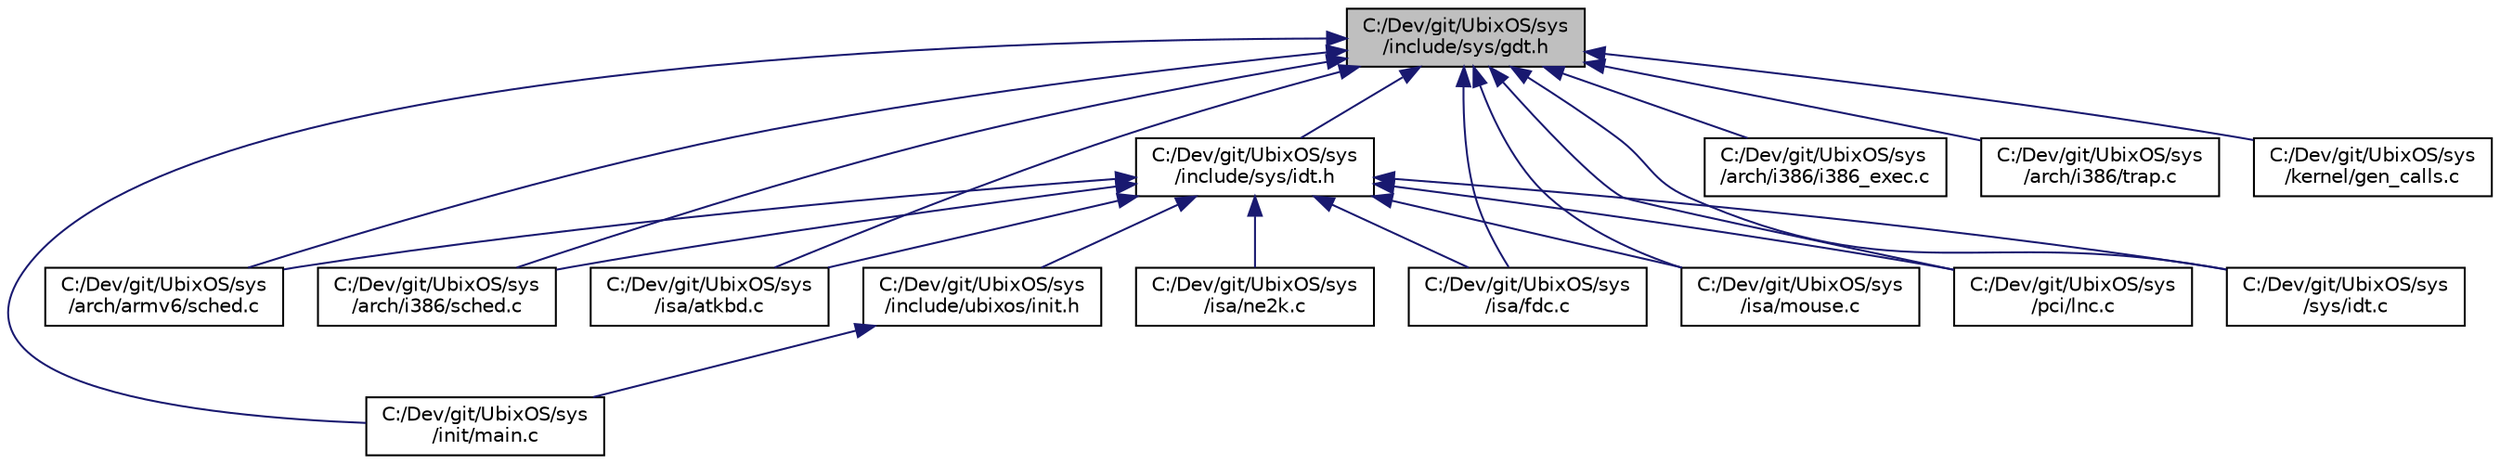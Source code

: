 digraph "C:/Dev/git/UbixOS/sys/include/sys/gdt.h"
{
 // LATEX_PDF_SIZE
  edge [fontname="Helvetica",fontsize="10",labelfontname="Helvetica",labelfontsize="10"];
  node [fontname="Helvetica",fontsize="10",shape=record];
  Node1 [label="C:/Dev/git/UbixOS/sys\l/include/sys/gdt.h",height=0.2,width=0.4,color="black", fillcolor="grey75", style="filled", fontcolor="black",tooltip=" "];
  Node1 -> Node2 [dir="back",color="midnightblue",fontsize="10",style="solid",fontname="Helvetica"];
  Node2 [label="C:/Dev/git/UbixOS/sys\l/arch/armv6/sched.c",height=0.2,width=0.4,color="black", fillcolor="white", style="filled",URL="$armv6_2sched_8c.html",tooltip=" "];
  Node1 -> Node3 [dir="back",color="midnightblue",fontsize="10",style="solid",fontname="Helvetica"];
  Node3 [label="C:/Dev/git/UbixOS/sys\l/arch/i386/i386_exec.c",height=0.2,width=0.4,color="black", fillcolor="white", style="filled",URL="$i386__exec_8c.html",tooltip=" "];
  Node1 -> Node4 [dir="back",color="midnightblue",fontsize="10",style="solid",fontname="Helvetica"];
  Node4 [label="C:/Dev/git/UbixOS/sys\l/arch/i386/sched.c",height=0.2,width=0.4,color="black", fillcolor="white", style="filled",URL="$i386_2sched_8c.html",tooltip=" "];
  Node1 -> Node5 [dir="back",color="midnightblue",fontsize="10",style="solid",fontname="Helvetica"];
  Node5 [label="C:/Dev/git/UbixOS/sys\l/arch/i386/trap.c",height=0.2,width=0.4,color="black", fillcolor="white", style="filled",URL="$trap_8c.html",tooltip=" "];
  Node1 -> Node6 [dir="back",color="midnightblue",fontsize="10",style="solid",fontname="Helvetica"];
  Node6 [label="C:/Dev/git/UbixOS/sys\l/include/sys/idt.h",height=0.2,width=0.4,color="black", fillcolor="white", style="filled",URL="$idt_8h.html",tooltip=" "];
  Node6 -> Node2 [dir="back",color="midnightblue",fontsize="10",style="solid",fontname="Helvetica"];
  Node6 -> Node4 [dir="back",color="midnightblue",fontsize="10",style="solid",fontname="Helvetica"];
  Node6 -> Node7 [dir="back",color="midnightblue",fontsize="10",style="solid",fontname="Helvetica"];
  Node7 [label="C:/Dev/git/UbixOS/sys\l/include/ubixos/init.h",height=0.2,width=0.4,color="black", fillcolor="white", style="filled",URL="$ubixos_2init_8h.html",tooltip=" "];
  Node7 -> Node8 [dir="back",color="midnightblue",fontsize="10",style="solid",fontname="Helvetica"];
  Node8 [label="C:/Dev/git/UbixOS/sys\l/init/main.c",height=0.2,width=0.4,color="black", fillcolor="white", style="filled",URL="$main_8c.html",tooltip=" "];
  Node6 -> Node9 [dir="back",color="midnightblue",fontsize="10",style="solid",fontname="Helvetica"];
  Node9 [label="C:/Dev/git/UbixOS/sys\l/isa/atkbd.c",height=0.2,width=0.4,color="black", fillcolor="white", style="filled",URL="$atkbd_8c.html",tooltip=" "];
  Node6 -> Node10 [dir="back",color="midnightblue",fontsize="10",style="solid",fontname="Helvetica"];
  Node10 [label="C:/Dev/git/UbixOS/sys\l/isa/fdc.c",height=0.2,width=0.4,color="black", fillcolor="white", style="filled",URL="$fdc_8c.html",tooltip=" "];
  Node6 -> Node11 [dir="back",color="midnightblue",fontsize="10",style="solid",fontname="Helvetica"];
  Node11 [label="C:/Dev/git/UbixOS/sys\l/isa/mouse.c",height=0.2,width=0.4,color="black", fillcolor="white", style="filled",URL="$mouse_8c.html",tooltip=" "];
  Node6 -> Node12 [dir="back",color="midnightblue",fontsize="10",style="solid",fontname="Helvetica"];
  Node12 [label="C:/Dev/git/UbixOS/sys\l/isa/ne2k.c",height=0.2,width=0.4,color="black", fillcolor="white", style="filled",URL="$ne2k_8c.html",tooltip=" "];
  Node6 -> Node13 [dir="back",color="midnightblue",fontsize="10",style="solid",fontname="Helvetica"];
  Node13 [label="C:/Dev/git/UbixOS/sys\l/pci/lnc.c",height=0.2,width=0.4,color="black", fillcolor="white", style="filled",URL="$lnc_8c.html",tooltip=" "];
  Node6 -> Node14 [dir="back",color="midnightblue",fontsize="10",style="solid",fontname="Helvetica"];
  Node14 [label="C:/Dev/git/UbixOS/sys\l/sys/idt.c",height=0.2,width=0.4,color="black", fillcolor="white", style="filled",URL="$idt_8c.html",tooltip=" "];
  Node1 -> Node8 [dir="back",color="midnightblue",fontsize="10",style="solid",fontname="Helvetica"];
  Node1 -> Node9 [dir="back",color="midnightblue",fontsize="10",style="solid",fontname="Helvetica"];
  Node1 -> Node10 [dir="back",color="midnightblue",fontsize="10",style="solid",fontname="Helvetica"];
  Node1 -> Node11 [dir="back",color="midnightblue",fontsize="10",style="solid",fontname="Helvetica"];
  Node1 -> Node15 [dir="back",color="midnightblue",fontsize="10",style="solid",fontname="Helvetica"];
  Node15 [label="C:/Dev/git/UbixOS/sys\l/kernel/gen_calls.c",height=0.2,width=0.4,color="black", fillcolor="white", style="filled",URL="$gen__calls_8c.html",tooltip=" "];
  Node1 -> Node13 [dir="back",color="midnightblue",fontsize="10",style="solid",fontname="Helvetica"];
  Node1 -> Node14 [dir="back",color="midnightblue",fontsize="10",style="solid",fontname="Helvetica"];
}
